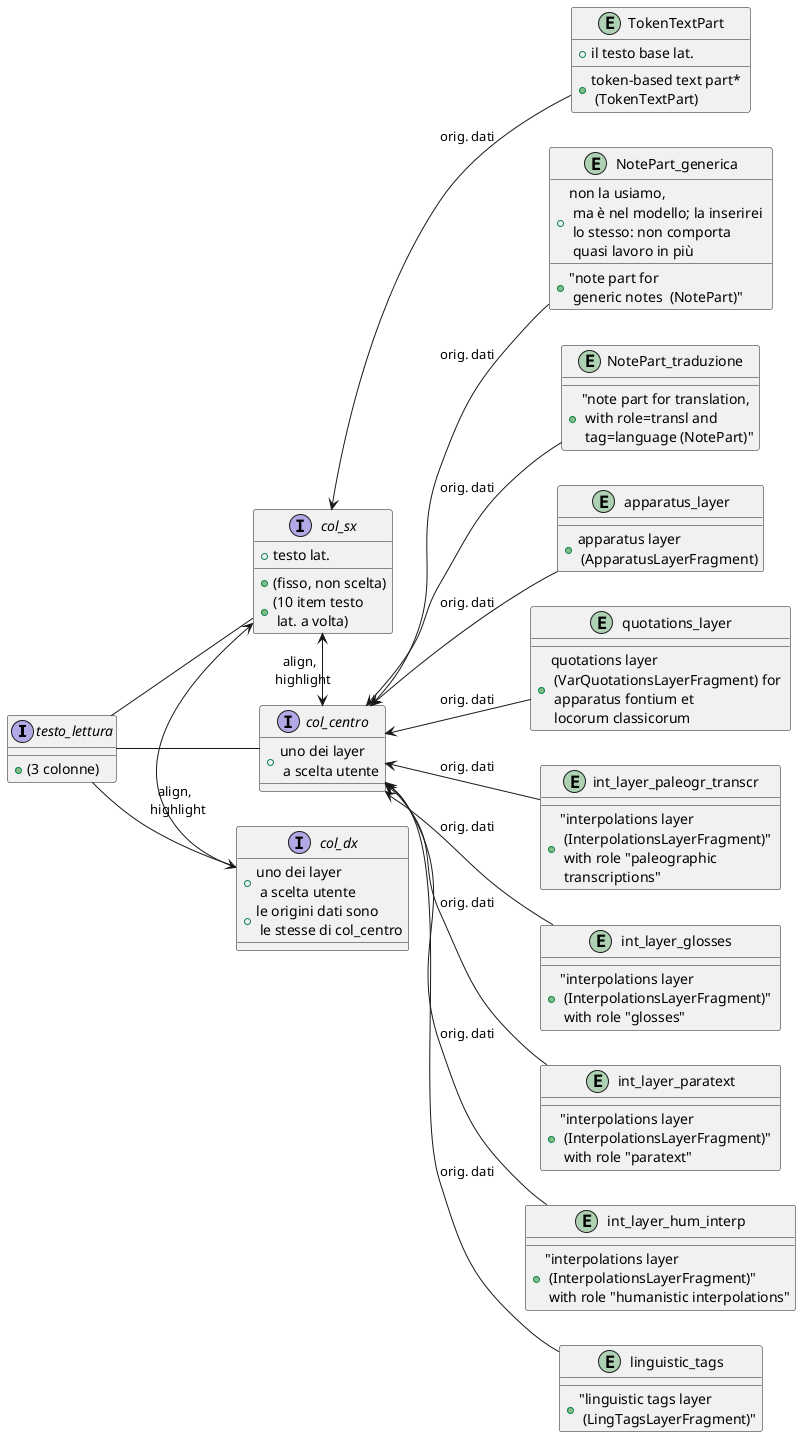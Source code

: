 @startuml

left to right direction

'''''''''''''''''
' TESTO_LETTURA '
'''''''''''''''''

'Ripetuto dall'altro schema (ho spezzato i due schemi perché veniva uno schema troppo grande):
interface testo_lettura {
    + (3 colonne)
}

testo_lettura -- col_sx
testo_lettura -- col_centro
testo_lettura -- col_dx



interface col_sx {
    + testo lat.
    + (fisso, non scelta)
    + (10 item testo \n lat. a volta)
}

entity TokenTextPart {
    + token-based text part* \n (TokenTextPart)
    + il testo base lat.
}
TokenTextPart -up-> col_sx : orig. dati



interface col_centro {
    + uno dei layer \n a scelta utente
}

interface col_dx {
    + uno dei layer \n a scelta utente
    + le origini dati sono \n le stesse di col_centro
}

col_sx <-> col_centro : align, \n highlight
col_sx <->  col_dx : align, \n highlight


''''''''''''''''''''''''''''
' ORIG. DATI: NOTE/TRADUZ. '
''''''''''''''''''''''''''''

entity NotePart_generica {
    + "note part for \n generic notes  (NotePart)"
    + non la usiamo, \n ma è nel modello; la inserirei \n lo stesso: non comporta \n quasi lavoro in più
}
NotePart_generica -up-> col_centro : orig. dati

entity NotePart_traduzione {
    + "note part for translation, \n with role=transl and \n tag=language (NotePart)"
}
NotePart_traduzione -up-> col_centro : orig. dati


'''''''''''''''''''''
' ORIG. DATI: LAYER '
'''''''''''''''''''''
 
entity apparatus_layer {
    + apparatus layer \n (ApparatusLayerFragment)
}
apparatus_layer -up-> col_centro : orig. dati


entity quotations_layer {
    + quotations layer \n (VarQuotationsLayerFragment) for \n apparatus fontium et \n locorum classicorum
}
quotations_layer -up-> col_centro : orig. dati


entity int_layer_paleogr_transcr {
    + "interpolations layer \n (InterpolationsLayerFragment)" \n with role "paleographic \n transcriptions"
}
int_layer_paleogr_transcr -up-> col_centro : orig. dati


entity int_layer_glosses {
    + "interpolations layer \n (InterpolationsLayerFragment)" \n with role "glosses"
}
int_layer_glosses -up-> col_centro : orig. dati


entity int_layer_paratext {
    + "interpolations layer \n (InterpolationsLayerFragment)" \n with role "paratext"
}
int_layer_paratext -up-> col_centro : orig. dati


entity int_layer_hum_interp {
    + "interpolations layer \n (InterpolationsLayerFragment)" \n with role "humanistic interpolations"
}
int_layer_hum_interp -up-> col_centro : orig. dati


entity linguistic_tags {
    + "linguistic tags layer \n (LingTagsLayerFragment)"
}
linguistic_tags -up-> col_centro : orig. dati

@enduml
